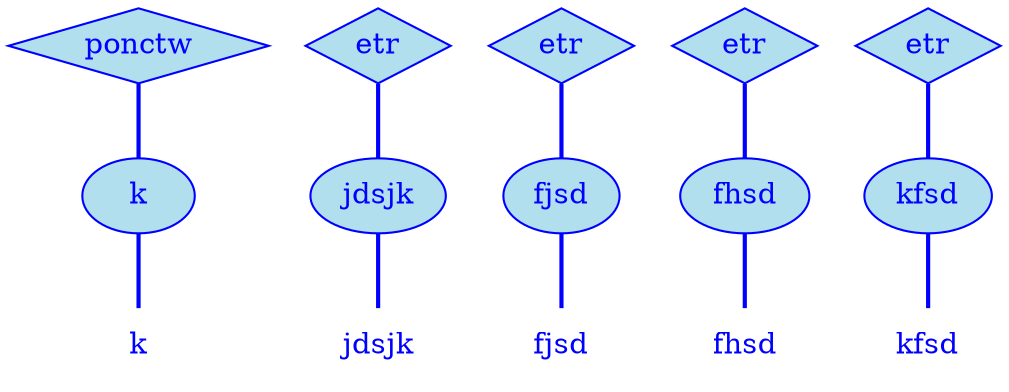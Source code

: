 digraph g {
	graph [bb="0,0,399,180"];
	node [label="\N"];
	graph [_draw_="c 5 -white C 5 -white P 4 0 0 0 180 399 180 399 0 ",
		xdotversion="1.2"];
	"mc1s1_t1#token84" [label=k, shape=plaintext, fillcolor=lightblue2, fontcolor=blue, pos="46,18", width="0.75", height="0.50", _ldraw_="F 14.000000 11 -Times-Roman c 4 -blue T 46 13 0 8 1 -k "];
	"mc1s1_W1#wordmc1s1_t1#token" [label=k, shape=ellipse, fillcolor=lightblue2, fontcolor=blue, pos="46,90", width="0.75", height="0.50", color=blue, style=filled, _draw_="S 6 -filled c 4 -blue C 10 -lightblue2 E 46 90 27 18 ", _ldraw_="F 14.000000 11 -Times-Roman c 4 -blue T 46 85 0 8 1 -k "];
	"mc1s1_P15#pos" [label=ponctw, shape=diamond, fillcolor=lightblue2, fontcolor=blue, pos="46,162", width="1.28", height="0.50", color=blue, style=filled, _draw_="S 6 -filled c 4 -blue C 10 -lightblue2 P 4 46 180 0 162 46 144 92 162 ", _ldraw_="F 14.000000 11 -Times-Roman c 4 -blue T 46 157 0 51 6 -ponctw "];
	"mc1s1_t3#token87" [label=jdsjk, shape=plaintext, fillcolor=lightblue2, fontcolor=blue, pos="137,18", width="0.75", height="0.50", _ldraw_="F 14.000000 11 -Times-Roman c 4 -blue T 137 13 0 31 5 -jdsjk "];
	"mc1s1_W2#wordmc1s1_t3#token" [label=jdsjk, shape=ellipse, fillcolor=lightblue2, fontcolor=blue, pos="137,90", width="0.89", height="0.50", color=blue, style=filled, _draw_="S 6 -filled c 4 -blue C 10 -lightblue2 E 137 90 32 18 ", _ldraw_="F 14.000000 11 -Times-Roman c 4 -blue T 137 85 0 31 5 -jdsjk "];
	"mc1s1_P36#pos" [label=etr, shape=diamond, fillcolor=lightblue2, fontcolor=blue, pos="137,162", width="0.75", height="0.50", color=blue, style=filled, _draw_="S 6 -filled c 4 -blue C 10 -lightblue2 P 4 137 180 110 162 137 144 164 162 ", _ldraw_="F 14.000000 11 -Times-Roman c 4 -blue T 137 157 0 20 3 -etr "];
	"mc1s1_t5#token78" [label=fjsd, shape=plaintext, fillcolor=lightblue2, fontcolor=blue, pos="214,18", width="0.75", height="0.50", _ldraw_="F 14.000000 11 -Times-Roman c 4 -blue T 214 13 0 23 4 -fjsd "];
	"mc1s1_W3#wordmc1s1_t5#token" [label=fjsd, shape=ellipse, fillcolor=lightblue2, fontcolor=blue, pos="214,90", width="0.75", height="0.50", color=blue, style=filled, _draw_="S 6 -filled c 4 -blue C 10 -lightblue2 E 214 90 27 18 ", _ldraw_="F 14.000000 11 -Times-Roman c 4 -blue T 214 85 0 23 4 -fjsd "];
	"mc1s1_P61#pos" [label=etr, shape=diamond, fillcolor=lightblue2, fontcolor=blue, pos="214,162", width="0.75", height="0.50", color=blue, style=filled, _draw_="S 6 -filled c 4 -blue C 10 -lightblue2 P 4 214 180 187 162 214 144 241 162 ", _ldraw_="F 14.000000 11 -Times-Roman c 4 -blue T 214 157 0 20 3 -etr "];
	"mc1s1_t7#token16" [label=fhsd, shape=plaintext, fillcolor=lightblue2, fontcolor=blue, pos="290,18", width="0.75", height="0.50", _ldraw_="F 14.000000 11 -Times-Roman c 4 -blue T 290 13 0 29 4 -fhsd "];
	"mc1s1_W4#wordmc1s1_t7#token" [label=fhsd, shape=ellipse, fillcolor=lightblue2, fontcolor=blue, pos="290,90", width="0.86", height="0.50", color=blue, style=filled, _draw_="S 6 -filled c 4 -blue C 10 -lightblue2 E 290 90 31 18 ", _ldraw_="F 14.000000 11 -Times-Roman c 4 -blue T 290 85 0 29 4 -fhsd "];
	"mc1s1_P86#pos" [label=etr, shape=diamond, fillcolor=lightblue2, fontcolor=blue, pos="290,162", width="0.75", height="0.50", color=blue, style=filled, _draw_="S 6 -filled c 4 -blue C 10 -lightblue2 P 4 290 180 263 162 290 144 317 162 ", _ldraw_="F 14.000000 11 -Times-Roman c 4 -blue T 290 157 0 20 3 -etr "];
	"mc1s1_t9#token94" [label=kfsd, shape=plaintext, fillcolor=lightblue2, fontcolor=blue, pos="369,18", width="0.75", height="0.50", _ldraw_="F 14.000000 11 -Times-Roman c 4 -blue T 369 13 0 28 4 -kfsd "];
	"mc1s1_W5#wordmc1s1_t9#token" [label=kfsd, shape=ellipse, fillcolor=lightblue2, fontcolor=blue, pos="369,90", width="0.83", height="0.50", color=blue, style=filled, _draw_="S 6 -filled c 4 -blue C 10 -lightblue2 E 369 90 30 18 ", _ldraw_="F 14.000000 11 -Times-Roman c 4 -blue T 369 85 0 28 4 -kfsd "];
	"mc1s1_P111#pos" [label=etr, shape=diamond, fillcolor=lightblue2, fontcolor=blue, pos="369,162", width="0.75", height="0.50", color=blue, style=filled, _draw_="S 6 -filled c 4 -blue C 10 -lightblue2 P 4 369 180 342 162 369 144 396 162 ", _ldraw_="F 14.000000 11 -Times-Roman c 4 -blue T 369 157 0 20 3 -etr "];
	"mc1s1_W1#wordmc1s1_t1#token" -> "mc1s1_t1#token84" [arrowhead=none, color=blue, fontcolor=blue, style=bold, minlen=1, pos="46,72 46,61 46,47 46,36", _draw_="S 4 -bold c 4 -blue B 4 46 72 46 61 46 47 46 36 "];
	"mc1s1_P15#pos" -> "mc1s1_W1#wordmc1s1_t1#token" [arrowhead=none, color=blue, fontcolor=blue, style=bold, minlen=1, pos="46,144 46,133 46,119 46,108", _draw_="S 4 -bold c 4 -blue B 4 46 144 46 133 46 119 46 108 "];
	"mc1s1_W2#wordmc1s1_t3#token" -> "mc1s1_t3#token87" [arrowhead=none, color=blue, fontcolor=blue, style=bold, minlen=1, pos="137,72 137,61 137,47 137,36", _draw_="S 4 -bold c 4 -blue B 4 137 72 137 61 137 47 137 36 "];
	"mc1s1_P36#pos" -> "mc1s1_W2#wordmc1s1_t3#token" [arrowhead=none, color=blue, fontcolor=blue, style=bold, minlen=1, pos="137,144 137,133 137,119 137,108", _draw_="S 4 -bold c 4 -blue B 4 137 144 137 133 137 119 137 108 "];
	"mc1s1_W3#wordmc1s1_t5#token" -> "mc1s1_t5#token78" [arrowhead=none, color=blue, fontcolor=blue, style=bold, minlen=1, pos="214,72 214,61 214,47 214,36", _draw_="S 4 -bold c 4 -blue B 4 214 72 214 61 214 47 214 36 "];
	"mc1s1_P61#pos" -> "mc1s1_W3#wordmc1s1_t5#token" [arrowhead=none, color=blue, fontcolor=blue, style=bold, minlen=1, pos="214,144 214,133 214,119 214,108", _draw_="S 4 -bold c 4 -blue B 4 214 144 214 133 214 119 214 108 "];
	"mc1s1_W4#wordmc1s1_t7#token" -> "mc1s1_t7#token16" [arrowhead=none, color=blue, fontcolor=blue, style=bold, minlen=1, pos="290,72 290,61 290,47 290,36", _draw_="S 4 -bold c 4 -blue B 4 290 72 290 61 290 47 290 36 "];
	"mc1s1_P86#pos" -> "mc1s1_W4#wordmc1s1_t7#token" [arrowhead=none, color=blue, fontcolor=blue, style=bold, minlen=1, pos="290,144 290,133 290,119 290,108", _draw_="S 4 -bold c 4 -blue B 4 290 144 290 133 290 119 290 108 "];
	"mc1s1_W5#wordmc1s1_t9#token" -> "mc1s1_t9#token94" [arrowhead=none, color=blue, fontcolor=blue, style=bold, minlen=1, pos="369,72 369,61 369,47 369,36", _draw_="S 4 -bold c 4 -blue B 4 369 72 369 61 369 47 369 36 "];
	"mc1s1_P111#pos" -> "mc1s1_W5#wordmc1s1_t9#token" [arrowhead=none, color=blue, fontcolor=blue, style=bold, minlen=1, pos="369,144 369,133 369,119 369,108", _draw_="S 4 -bold c 4 -blue B 4 369 144 369 133 369 119 369 108 "];
}
